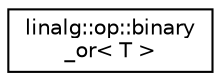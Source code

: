 digraph "Graphical Class Hierarchy"
{
  edge [fontname="Helvetica",fontsize="10",labelfontname="Helvetica",labelfontsize="10"];
  node [fontname="Helvetica",fontsize="10",shape=record];
  rankdir="LR";
  Node1 [label="linalg::op::binary\l_or\< T \>",height=0.2,width=0.4,color="black", fillcolor="white", style="filled",URL="$structlinalg_1_1op_1_1binary__or.html"];
}
